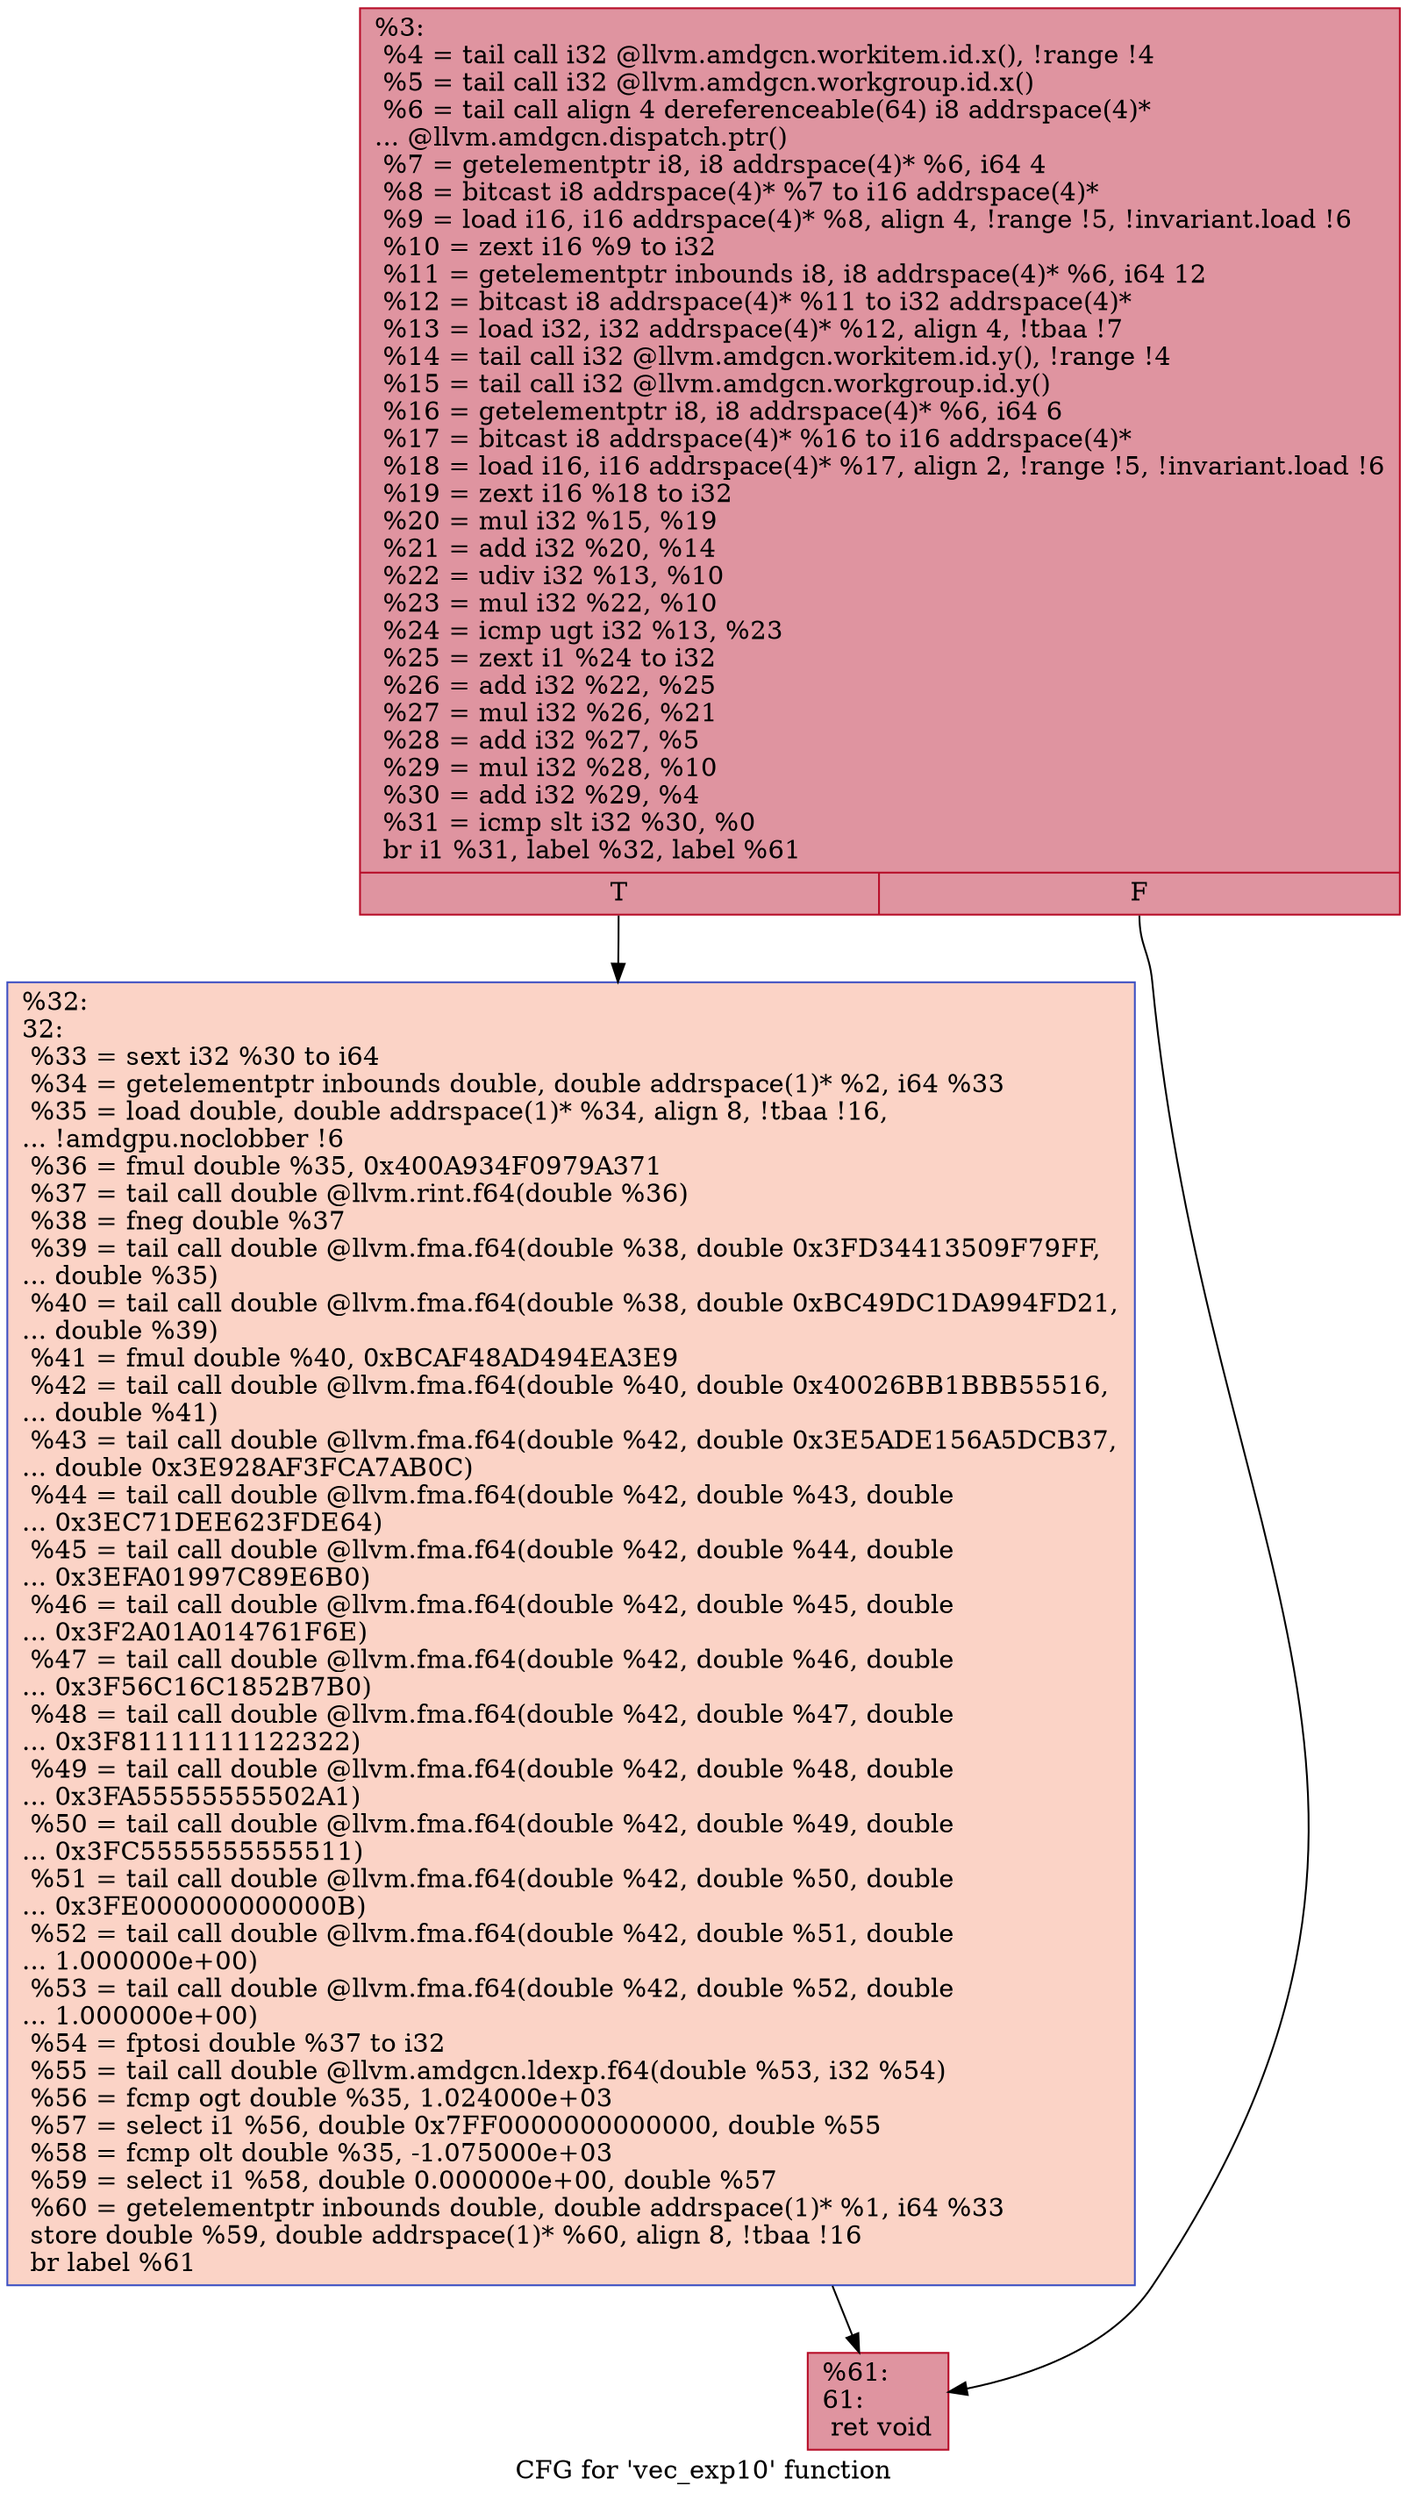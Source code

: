 digraph "CFG for 'vec_exp10' function" {
	label="CFG for 'vec_exp10' function";

	Node0x64e7e90 [shape=record,color="#b70d28ff", style=filled, fillcolor="#b70d2870",label="{%3:\l  %4 = tail call i32 @llvm.amdgcn.workitem.id.x(), !range !4\l  %5 = tail call i32 @llvm.amdgcn.workgroup.id.x()\l  %6 = tail call align 4 dereferenceable(64) i8 addrspace(4)*\l... @llvm.amdgcn.dispatch.ptr()\l  %7 = getelementptr i8, i8 addrspace(4)* %6, i64 4\l  %8 = bitcast i8 addrspace(4)* %7 to i16 addrspace(4)*\l  %9 = load i16, i16 addrspace(4)* %8, align 4, !range !5, !invariant.load !6\l  %10 = zext i16 %9 to i32\l  %11 = getelementptr inbounds i8, i8 addrspace(4)* %6, i64 12\l  %12 = bitcast i8 addrspace(4)* %11 to i32 addrspace(4)*\l  %13 = load i32, i32 addrspace(4)* %12, align 4, !tbaa !7\l  %14 = tail call i32 @llvm.amdgcn.workitem.id.y(), !range !4\l  %15 = tail call i32 @llvm.amdgcn.workgroup.id.y()\l  %16 = getelementptr i8, i8 addrspace(4)* %6, i64 6\l  %17 = bitcast i8 addrspace(4)* %16 to i16 addrspace(4)*\l  %18 = load i16, i16 addrspace(4)* %17, align 2, !range !5, !invariant.load !6\l  %19 = zext i16 %18 to i32\l  %20 = mul i32 %15, %19\l  %21 = add i32 %20, %14\l  %22 = udiv i32 %13, %10\l  %23 = mul i32 %22, %10\l  %24 = icmp ugt i32 %13, %23\l  %25 = zext i1 %24 to i32\l  %26 = add i32 %22, %25\l  %27 = mul i32 %26, %21\l  %28 = add i32 %27, %5\l  %29 = mul i32 %28, %10\l  %30 = add i32 %29, %4\l  %31 = icmp slt i32 %30, %0\l  br i1 %31, label %32, label %61\l|{<s0>T|<s1>F}}"];
	Node0x64e7e90:s0 -> Node0x64ebed0;
	Node0x64e7e90:s1 -> Node0x64ebf60;
	Node0x64ebed0 [shape=record,color="#3d50c3ff", style=filled, fillcolor="#f59c7d70",label="{%32:\l32:                                               \l  %33 = sext i32 %30 to i64\l  %34 = getelementptr inbounds double, double addrspace(1)* %2, i64 %33\l  %35 = load double, double addrspace(1)* %34, align 8, !tbaa !16,\l... !amdgpu.noclobber !6\l  %36 = fmul double %35, 0x400A934F0979A371\l  %37 = tail call double @llvm.rint.f64(double %36)\l  %38 = fneg double %37\l  %39 = tail call double @llvm.fma.f64(double %38, double 0x3FD34413509F79FF,\l... double %35)\l  %40 = tail call double @llvm.fma.f64(double %38, double 0xBC49DC1DA994FD21,\l... double %39)\l  %41 = fmul double %40, 0xBCAF48AD494EA3E9\l  %42 = tail call double @llvm.fma.f64(double %40, double 0x40026BB1BBB55516,\l... double %41)\l  %43 = tail call double @llvm.fma.f64(double %42, double 0x3E5ADE156A5DCB37,\l... double 0x3E928AF3FCA7AB0C)\l  %44 = tail call double @llvm.fma.f64(double %42, double %43, double\l... 0x3EC71DEE623FDE64)\l  %45 = tail call double @llvm.fma.f64(double %42, double %44, double\l... 0x3EFA01997C89E6B0)\l  %46 = tail call double @llvm.fma.f64(double %42, double %45, double\l... 0x3F2A01A014761F6E)\l  %47 = tail call double @llvm.fma.f64(double %42, double %46, double\l... 0x3F56C16C1852B7B0)\l  %48 = tail call double @llvm.fma.f64(double %42, double %47, double\l... 0x3F81111111122322)\l  %49 = tail call double @llvm.fma.f64(double %42, double %48, double\l... 0x3FA55555555502A1)\l  %50 = tail call double @llvm.fma.f64(double %42, double %49, double\l... 0x3FC5555555555511)\l  %51 = tail call double @llvm.fma.f64(double %42, double %50, double\l... 0x3FE000000000000B)\l  %52 = tail call double @llvm.fma.f64(double %42, double %51, double\l... 1.000000e+00)\l  %53 = tail call double @llvm.fma.f64(double %42, double %52, double\l... 1.000000e+00)\l  %54 = fptosi double %37 to i32\l  %55 = tail call double @llvm.amdgcn.ldexp.f64(double %53, i32 %54)\l  %56 = fcmp ogt double %35, 1.024000e+03\l  %57 = select i1 %56, double 0x7FF0000000000000, double %55\l  %58 = fcmp olt double %35, -1.075000e+03\l  %59 = select i1 %58, double 0.000000e+00, double %57\l  %60 = getelementptr inbounds double, double addrspace(1)* %1, i64 %33\l  store double %59, double addrspace(1)* %60, align 8, !tbaa !16\l  br label %61\l}"];
	Node0x64ebed0 -> Node0x64ebf60;
	Node0x64ebf60 [shape=record,color="#b70d28ff", style=filled, fillcolor="#b70d2870",label="{%61:\l61:                                               \l  ret void\l}"];
}
